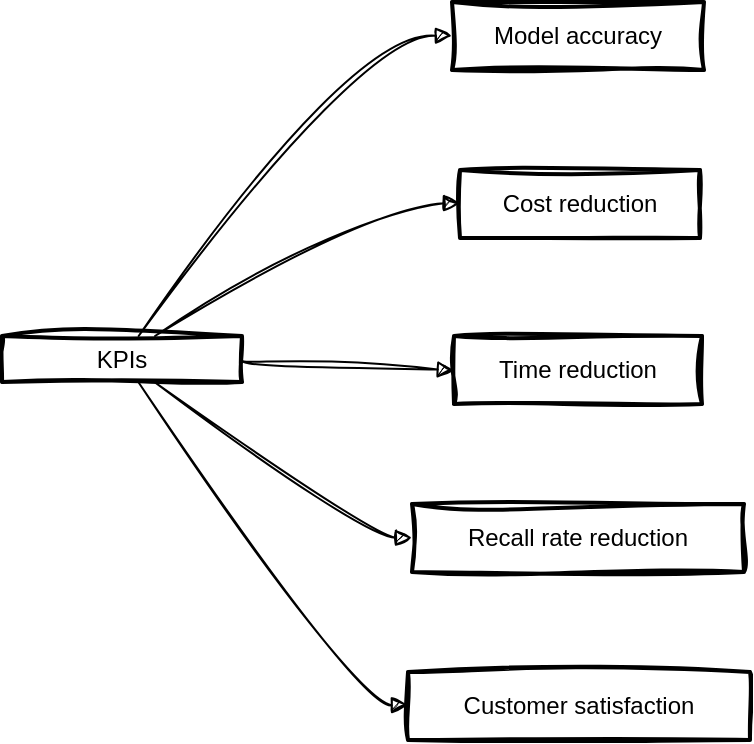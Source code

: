<mxfile version="21.1.5" type="github">
  <diagram name="Page-1" id="o7HiHsv7JPL6TtZEMGeM">
    <mxGraphModel dx="2240" dy="2023" grid="1" gridSize="10" guides="1" tooltips="1" connect="1" arrows="1" fold="1" page="1" pageScale="1" pageWidth="827" pageHeight="1169" math="0" shadow="0">
      <root>
        <mxCell id="0" />
        <mxCell id="1" parent="0" />
        <mxCell id="2" value="KPIs" style="whiteSpace=wrap;strokeWidth=2;labelBackgroundColor=none;rounded=0;sketch=1;curveFitting=1;jiggle=2;" parent="1" vertex="1">
          <mxGeometry y="167" width="120" height="23" as="geometry" />
        </mxCell>
        <mxCell id="3" value="Model accuracy" style="whiteSpace=wrap;strokeWidth=2;labelBackgroundColor=none;rounded=0;sketch=1;curveFitting=1;jiggle=2;" parent="1" vertex="1">
          <mxGeometry x="225" width="126" height="34" as="geometry" />
        </mxCell>
        <mxCell id="4" value="Cost reduction" style="whiteSpace=wrap;strokeWidth=2;labelBackgroundColor=none;rounded=0;sketch=1;curveFitting=1;jiggle=2;" parent="1" vertex="1">
          <mxGeometry x="229" y="84" width="120" height="34" as="geometry" />
        </mxCell>
        <mxCell id="5" value="Time reduction" style="whiteSpace=wrap;strokeWidth=2;labelBackgroundColor=none;rounded=0;sketch=1;curveFitting=1;jiggle=2;" parent="1" vertex="1">
          <mxGeometry x="226" y="167" width="124" height="34" as="geometry" />
        </mxCell>
        <mxCell id="6" value="Recall rate reduction" style="whiteSpace=wrap;strokeWidth=2;labelBackgroundColor=none;rounded=0;sketch=1;curveFitting=1;jiggle=2;" parent="1" vertex="1">
          <mxGeometry x="205" y="251" width="166" height="34" as="geometry" />
        </mxCell>
        <mxCell id="7" value="Customer satisfaction" style="whiteSpace=wrap;strokeWidth=2;labelBackgroundColor=none;rounded=0;sketch=1;curveFitting=1;jiggle=2;" parent="1" vertex="1">
          <mxGeometry x="203" y="335" width="171" height="34" as="geometry" />
        </mxCell>
        <mxCell id="8" value="" style="curved=1;startArrow=none;endArrow=block;exitX=0.568;exitY=0.01;entryX=0.003;entryY=0.495;labelBackgroundColor=none;fontColor=default;rounded=0;sketch=1;curveFitting=1;jiggle=2;" parent="1" source="2" target="3" edge="1">
          <mxGeometry relative="1" as="geometry">
            <Array as="points">
              <mxPoint x="178" y="17" />
            </Array>
          </mxGeometry>
        </mxCell>
        <mxCell id="9" value="" style="curved=1;startArrow=none;endArrow=block;exitX=0.635;exitY=0.01;entryX=-0.002;entryY=0.485;labelBackgroundColor=none;fontColor=default;rounded=0;sketch=1;curveFitting=1;jiggle=2;" parent="1" source="2" target="4" edge="1">
          <mxGeometry relative="1" as="geometry">
            <Array as="points">
              <mxPoint x="178" y="101" />
            </Array>
          </mxGeometry>
        </mxCell>
        <mxCell id="10" value="" style="curved=1;startArrow=none;endArrow=block;exitX=1.002;exitY=0.505;entryX=0.002;entryY=0.505;labelBackgroundColor=none;fontColor=default;rounded=0;sketch=1;curveFitting=1;jiggle=2;" parent="1" source="2" target="5" edge="1">
          <mxGeometry relative="1" as="geometry">
            <Array as="points" />
          </mxGeometry>
        </mxCell>
        <mxCell id="11" value="" style="curved=1;startArrow=none;endArrow=block;exitX=0.635;exitY=1.0;entryX=0.002;entryY=0.495;labelBackgroundColor=none;fontColor=default;rounded=0;sketch=1;curveFitting=1;jiggle=2;" parent="1" source="2" target="6" edge="1">
          <mxGeometry relative="1" as="geometry">
            <Array as="points">
              <mxPoint x="178" y="268" />
            </Array>
          </mxGeometry>
        </mxCell>
        <mxCell id="12" value="" style="curved=1;startArrow=none;endArrow=block;exitX=0.568;exitY=1.0;entryX=0.002;entryY=0.485;labelBackgroundColor=none;fontColor=default;rounded=0;sketch=1;curveFitting=1;jiggle=2;" parent="1" source="2" target="7" edge="1">
          <mxGeometry relative="1" as="geometry">
            <Array as="points">
              <mxPoint x="178" y="352" />
            </Array>
          </mxGeometry>
        </mxCell>
      </root>
    </mxGraphModel>
  </diagram>
</mxfile>
